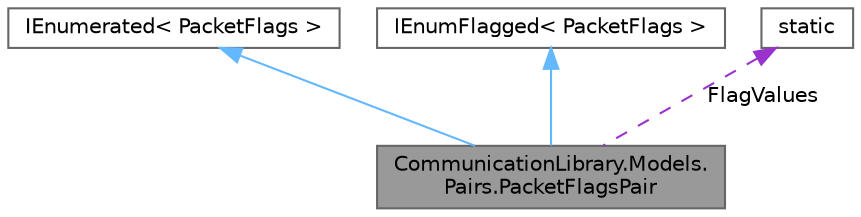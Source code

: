 digraph "CommunicationLibrary.Models.Pairs.PacketFlagsPair"
{
 // LATEX_PDF_SIZE
  bgcolor="transparent";
  edge [fontname=Helvetica,fontsize=10,labelfontname=Helvetica,labelfontsize=10];
  node [fontname=Helvetica,fontsize=10,shape=box,height=0.2,width=0.4];
  Node1 [label="CommunicationLibrary.Models.\lPairs.PacketFlagsPair",height=0.2,width=0.4,color="gray40", fillcolor="grey60", style="filled", fontcolor="black",tooltip=" "];
  Node2 -> Node1 [dir="back",color="steelblue1",style="solid"];
  Node2 [label="IEnumerated\< PacketFlags \>",height=0.2,width=0.4,color="gray40", fillcolor="white", style="filled",URL="$interface_communication_library_1_1_models_1_1_features_1_1_i_enumerated.html",tooltip=" "];
  Node3 -> Node1 [dir="back",color="steelblue1",style="solid"];
  Node3 [label="IEnumFlagged\< PacketFlags \>",height=0.2,width=0.4,color="gray40", fillcolor="white", style="filled",URL="$interface_communication_library_1_1_models_1_1_flags_1_1_i_enum_flagged.html",tooltip=" "];
  Node4 -> Node1 [dir="back",color="darkorchid3",style="dashed",label=" FlagValues" ];
  Node4 [label="static",height=0.2,width=0.4,color="gray40", fillcolor="white", style="filled",tooltip=" "];
}
